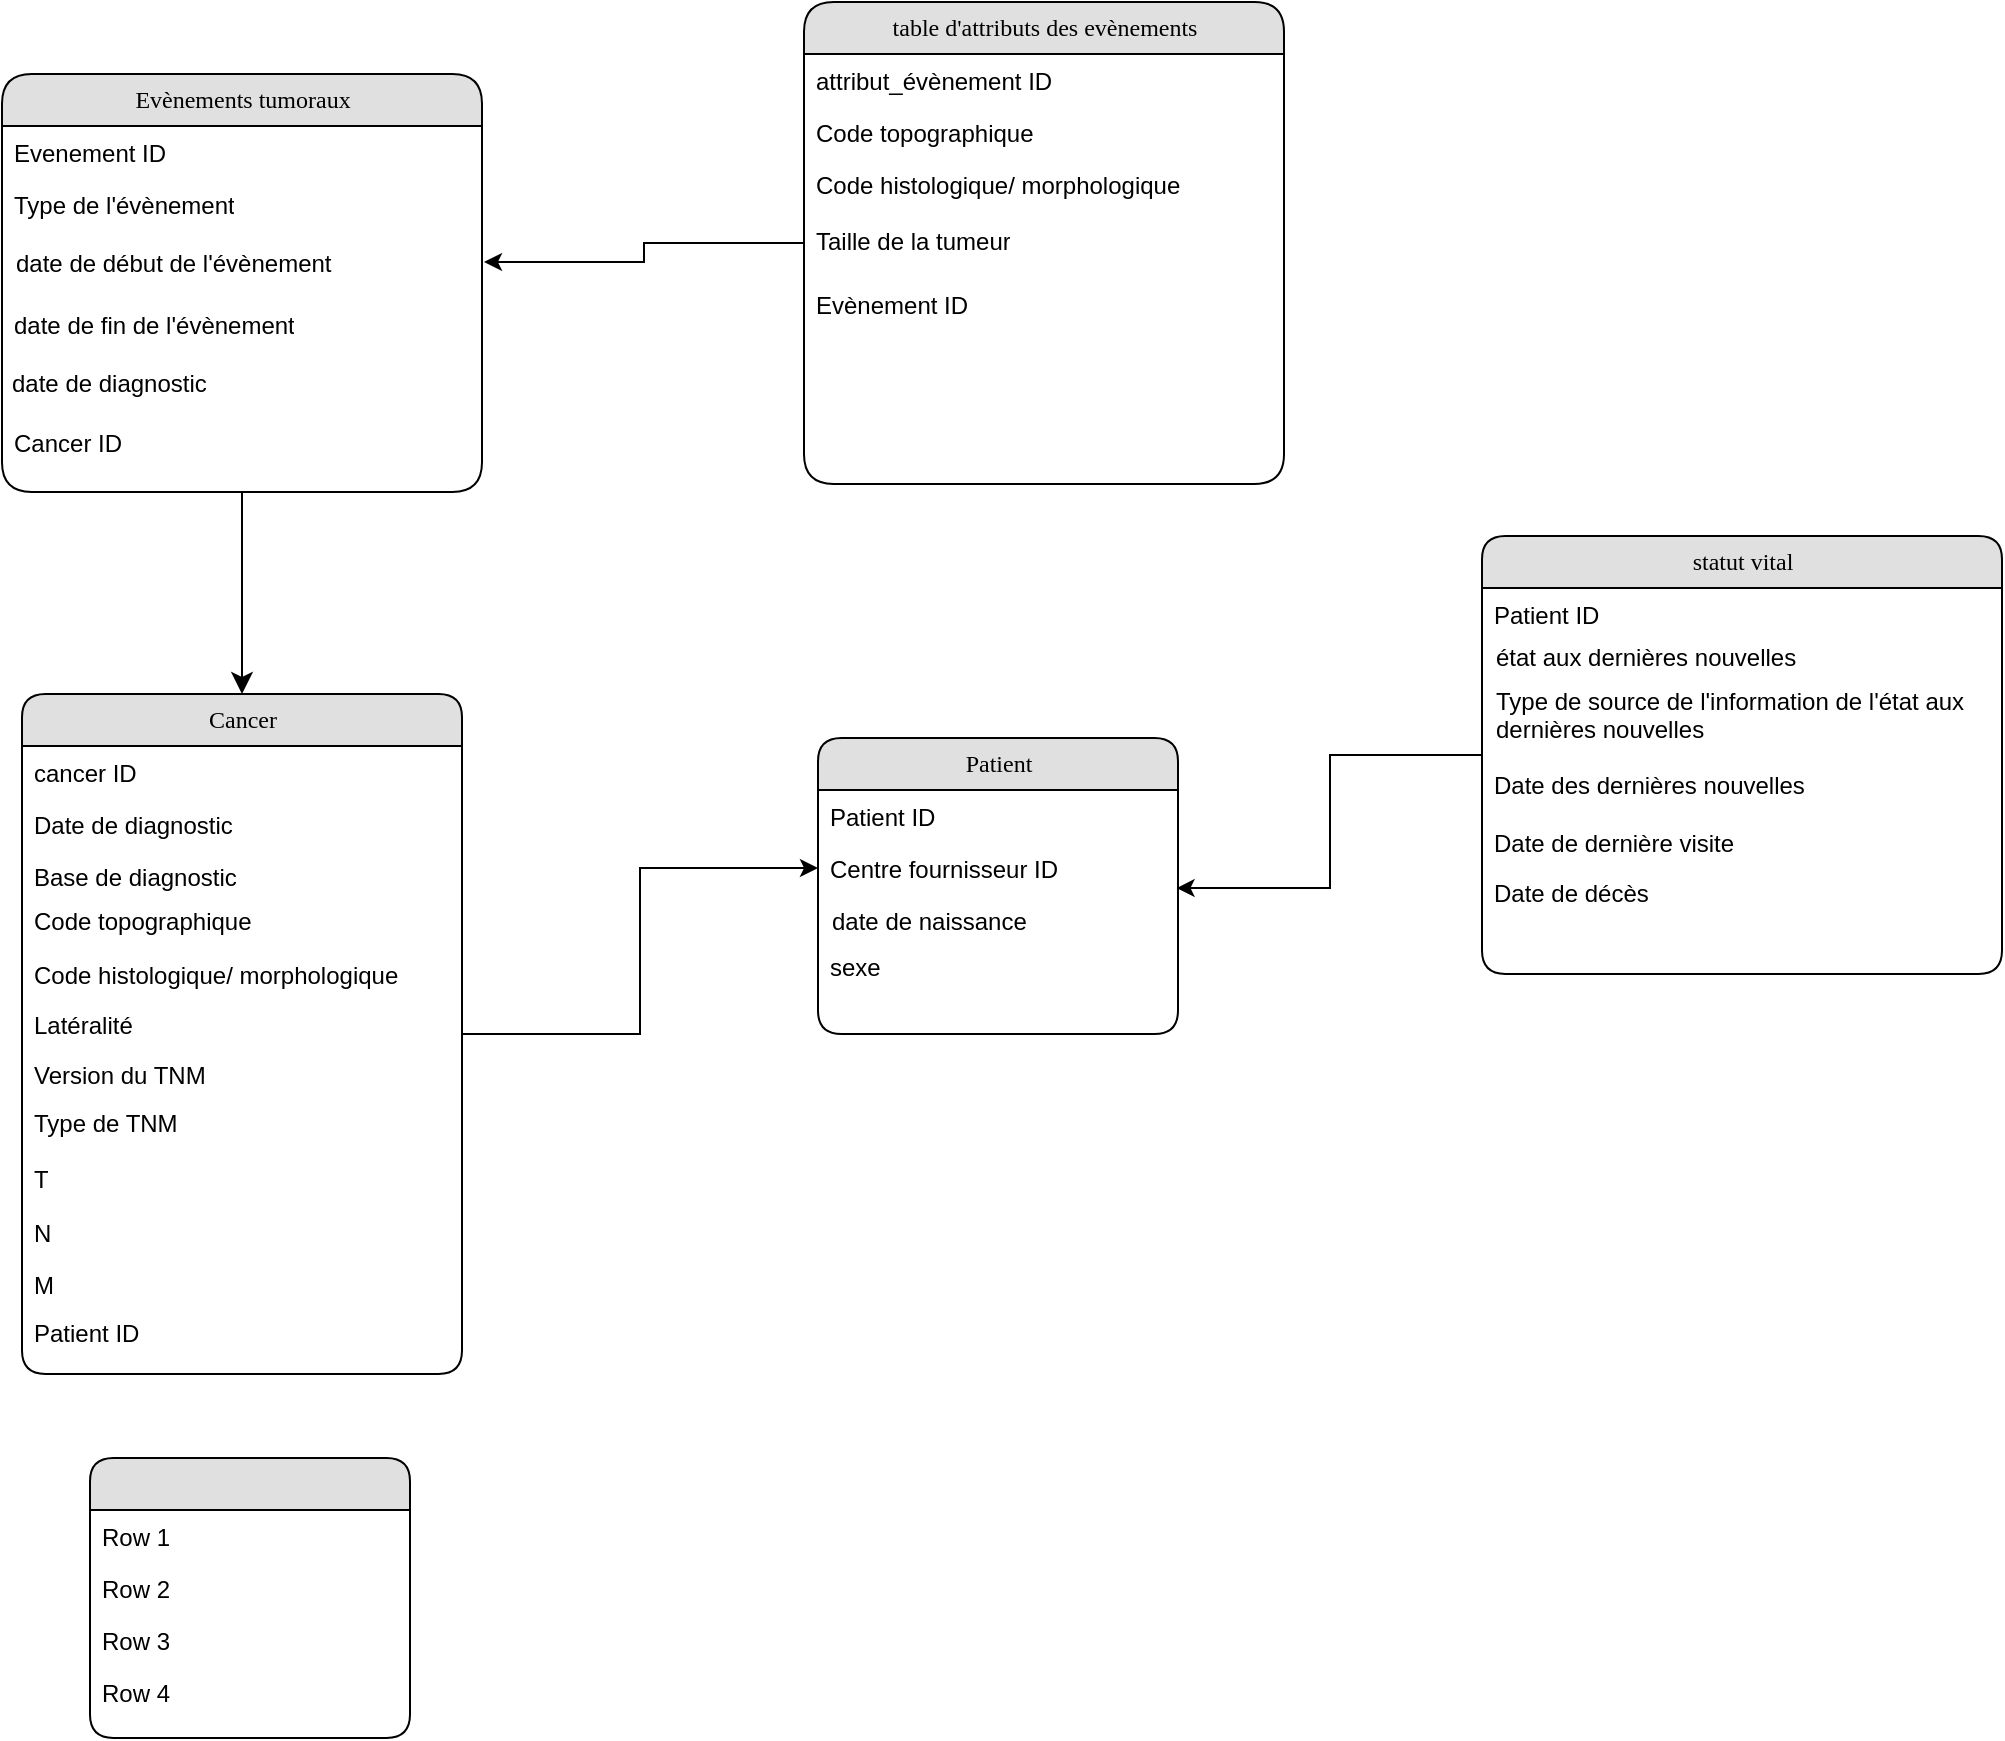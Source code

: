 <mxfile version="21.6.3" type="github">
  <diagram name="Page-1" id="5d7acffa-a066-3a61-03fe-96351882024d">
    <mxGraphModel dx="684" dy="1302" grid="1" gridSize="10" guides="1" tooltips="1" connect="1" arrows="1" fold="1" page="1" pageScale="1" pageWidth="1100" pageHeight="850" background="#ffffff" math="0" shadow="0">
      <root>
        <mxCell id="0" />
        <mxCell id="1" parent="0" />
        <mxCell id="21ea969265ad0168-6" value="Evènements tumoraux" style="swimlane;html=1;fontStyle=0;childLayout=stackLayout;horizontal=1;startSize=26;fillColor=#e0e0e0;horizontalStack=0;resizeParent=1;resizeLast=0;collapsible=1;marginBottom=0;swimlaneFillColor=#ffffff;align=center;rounded=1;shadow=0;comic=0;labelBackgroundColor=none;strokeWidth=1;fontFamily=Verdana;fontSize=12;arcSize=19;" parent="1" vertex="1">
          <mxGeometry x="90" y="-40" width="240" height="209" as="geometry" />
        </mxCell>
        <mxCell id="21ea969265ad0168-7" value="Evenement ID" style="text;html=1;strokeColor=none;fillColor=none;spacingLeft=4;spacingRight=4;whiteSpace=wrap;overflow=hidden;rotatable=0;points=[[0,0.5],[1,0.5]];portConstraint=eastwest;" parent="21ea969265ad0168-6" vertex="1">
          <mxGeometry y="26" width="240" height="26" as="geometry" />
        </mxCell>
        <mxCell id="21ea969265ad0168-8" value="Type de l&#39;évènement" style="text;html=1;strokeColor=none;fillColor=none;spacingLeft=4;spacingRight=4;whiteSpace=wrap;overflow=hidden;rotatable=0;points=[[0,0.5],[1,0.5]];portConstraint=eastwest;" parent="21ea969265ad0168-6" vertex="1">
          <mxGeometry y="52" width="240" height="26" as="geometry" />
        </mxCell>
        <mxCell id="vioZyj1lwwjR6mVXsojO-16" style="edgeStyle=orthogonalEdgeStyle;rounded=0;orthogonalLoop=1;jettySize=auto;html=1;entryX=0;entryY=0.5;entryDx=0;entryDy=0;" edge="1" parent="1" source="21ea969265ad0168-14" target="21ea969265ad0168-24">
          <mxGeometry relative="1" as="geometry" />
        </mxCell>
        <mxCell id="21ea969265ad0168-14" value="Cancer" style="swimlane;html=1;fontStyle=0;childLayout=stackLayout;horizontal=1;startSize=26;fillColor=#e0e0e0;horizontalStack=0;resizeParent=1;resizeLast=0;collapsible=1;marginBottom=0;swimlaneFillColor=#ffffff;align=center;rounded=1;shadow=0;comic=0;labelBackgroundColor=none;strokeWidth=1;fontFamily=Verdana;fontSize=12" parent="1" vertex="1">
          <mxGeometry x="100" y="270" width="220" height="340" as="geometry" />
        </mxCell>
        <mxCell id="21ea969265ad0168-15" value="cancer ID" style="text;html=1;strokeColor=none;fillColor=none;spacingLeft=4;spacingRight=4;whiteSpace=wrap;overflow=hidden;rotatable=0;points=[[0,0.5],[1,0.5]];portConstraint=eastwest;" parent="21ea969265ad0168-14" vertex="1">
          <mxGeometry y="26" width="220" height="26" as="geometry" />
        </mxCell>
        <mxCell id="21ea969265ad0168-16" value="Date de diagnostic" style="text;html=1;strokeColor=none;fillColor=none;spacingLeft=4;spacingRight=4;whiteSpace=wrap;overflow=hidden;rotatable=0;points=[[0,0.5],[1,0.5]];portConstraint=eastwest;" parent="21ea969265ad0168-14" vertex="1">
          <mxGeometry y="52" width="220" height="26" as="geometry" />
        </mxCell>
        <mxCell id="21ea969265ad0168-17" value="Base de diagnostic" style="text;html=1;strokeColor=none;fillColor=none;spacingLeft=4;spacingRight=4;whiteSpace=wrap;overflow=hidden;rotatable=0;points=[[0,0.5],[1,0.5]];portConstraint=eastwest;" parent="21ea969265ad0168-14" vertex="1">
          <mxGeometry y="78" width="220" height="26" as="geometry" />
        </mxCell>
        <mxCell id="21ea969265ad0168-18" value="" style="swimlane;html=1;fontStyle=0;childLayout=stackLayout;horizontal=1;startSize=26;fillColor=#e0e0e0;horizontalStack=0;resizeParent=1;resizeLast=0;collapsible=1;marginBottom=0;swimlaneFillColor=#ffffff;align=center;rounded=1;shadow=0;comic=0;labelBackgroundColor=none;strokeWidth=1;fontFamily=Verdana;fontSize=12" parent="1" vertex="1">
          <mxGeometry x="134" y="652" width="160" height="140" as="geometry" />
        </mxCell>
        <mxCell id="21ea969265ad0168-19" value="Row 1" style="text;html=1;strokeColor=none;fillColor=none;spacingLeft=4;spacingRight=4;whiteSpace=wrap;overflow=hidden;rotatable=0;points=[[0,0.5],[1,0.5]];portConstraint=eastwest;" parent="21ea969265ad0168-18" vertex="1">
          <mxGeometry y="26" width="160" height="26" as="geometry" />
        </mxCell>
        <mxCell id="21ea969265ad0168-20" value="Row 2" style="text;html=1;strokeColor=none;fillColor=none;spacingLeft=4;spacingRight=4;whiteSpace=wrap;overflow=hidden;rotatable=0;points=[[0,0.5],[1,0.5]];portConstraint=eastwest;" parent="21ea969265ad0168-18" vertex="1">
          <mxGeometry y="52" width="160" height="26" as="geometry" />
        </mxCell>
        <mxCell id="21ea969265ad0168-51" value="Row 3" style="text;html=1;strokeColor=none;fillColor=none;spacingLeft=4;spacingRight=4;whiteSpace=wrap;overflow=hidden;rotatable=0;points=[[0,0.5],[1,0.5]];portConstraint=eastwest;" parent="21ea969265ad0168-18" vertex="1">
          <mxGeometry y="78" width="160" height="26" as="geometry" />
        </mxCell>
        <mxCell id="21ea969265ad0168-21" value="Row 4" style="text;html=1;strokeColor=none;fillColor=none;spacingLeft=4;spacingRight=4;whiteSpace=wrap;overflow=hidden;rotatable=0;points=[[0,0.5],[1,0.5]];portConstraint=eastwest;" parent="21ea969265ad0168-18" vertex="1">
          <mxGeometry y="104" width="160" height="26" as="geometry" />
        </mxCell>
        <mxCell id="21ea969265ad0168-22" value="Patient" style="swimlane;html=1;fontStyle=0;childLayout=stackLayout;horizontal=1;startSize=26;fillColor=#e0e0e0;horizontalStack=0;resizeParent=1;resizeLast=0;collapsible=1;marginBottom=0;swimlaneFillColor=#ffffff;align=center;rounded=1;shadow=0;comic=0;labelBackgroundColor=none;strokeWidth=1;fontFamily=Verdana;fontSize=12" parent="1" vertex="1">
          <mxGeometry x="498" y="292" width="180" height="148" as="geometry" />
        </mxCell>
        <mxCell id="21ea969265ad0168-23" value="Patient ID" style="text;html=1;strokeColor=none;fillColor=none;spacingLeft=4;spacingRight=4;whiteSpace=wrap;overflow=hidden;rotatable=0;points=[[0,0.5],[1,0.5]];portConstraint=eastwest;" parent="21ea969265ad0168-22" vertex="1">
          <mxGeometry y="26" width="180" height="26" as="geometry" />
        </mxCell>
        <mxCell id="21ea969265ad0168-24" value="Centre fournisseur ID" style="text;html=1;strokeColor=none;fillColor=none;spacingLeft=4;spacingRight=4;whiteSpace=wrap;overflow=hidden;rotatable=0;points=[[0,0.5],[1,0.5]];portConstraint=eastwest;" parent="21ea969265ad0168-22" vertex="1">
          <mxGeometry y="52" width="180" height="26" as="geometry" />
        </mxCell>
        <mxCell id="21ea969265ad0168-36" style="edgeStyle=orthogonalEdgeStyle;html=1;labelBackgroundColor=none;startFill=0;startSize=8;endFill=1;endSize=8;fontFamily=Verdana;fontSize=12;" parent="1" source="21ea969265ad0168-6" target="21ea969265ad0168-14" edge="1">
          <mxGeometry relative="1" as="geometry" />
        </mxCell>
        <mxCell id="vioZyj1lwwjR6mVXsojO-1" value="date de naissance" style="text;html=1;strokeColor=none;fillColor=none;spacingLeft=4;spacingRight=4;whiteSpace=wrap;overflow=hidden;rotatable=0;points=[[0,0.5],[1,0.5]];portConstraint=eastwest;" vertex="1" parent="1">
          <mxGeometry x="499" y="370" width="160" height="26" as="geometry" />
        </mxCell>
        <mxCell id="vioZyj1lwwjR6mVXsojO-2" value="sexe" style="text;html=1;strokeColor=none;fillColor=none;spacingLeft=4;spacingRight=4;whiteSpace=wrap;overflow=hidden;rotatable=0;points=[[0,0.5],[1,0.5]];portConstraint=eastwest;" vertex="1" parent="1">
          <mxGeometry x="498" y="393" width="160" height="26" as="geometry" />
        </mxCell>
        <mxCell id="vioZyj1lwwjR6mVXsojO-14" style="edgeStyle=orthogonalEdgeStyle;rounded=0;orthogonalLoop=1;jettySize=auto;html=1;entryX=0.996;entryY=0.885;entryDx=0;entryDy=0;entryPerimeter=0;" edge="1" parent="1" source="vioZyj1lwwjR6mVXsojO-6" target="21ea969265ad0168-24">
          <mxGeometry relative="1" as="geometry" />
        </mxCell>
        <mxCell id="vioZyj1lwwjR6mVXsojO-6" value="statut vital" style="swimlane;html=1;fontStyle=0;childLayout=stackLayout;horizontal=1;startSize=26;fillColor=#e0e0e0;horizontalStack=0;resizeParent=1;resizeLast=0;collapsible=1;marginBottom=0;swimlaneFillColor=#ffffff;align=center;rounded=1;shadow=0;comic=0;labelBackgroundColor=none;strokeWidth=1;fontFamily=Verdana;fontSize=12" vertex="1" parent="1">
          <mxGeometry x="830" y="191" width="260" height="219" as="geometry" />
        </mxCell>
        <mxCell id="vioZyj1lwwjR6mVXsojO-7" value="Patient ID" style="text;html=1;strokeColor=none;fillColor=none;spacingLeft=4;spacingRight=4;whiteSpace=wrap;overflow=hidden;rotatable=0;points=[[0,0.5],[1,0.5]];portConstraint=eastwest;" vertex="1" parent="vioZyj1lwwjR6mVXsojO-6">
          <mxGeometry y="26" width="260" height="26" as="geometry" />
        </mxCell>
        <mxCell id="vioZyj1lwwjR6mVXsojO-9" value="état aux dernières nouvelles" style="text;html=1;strokeColor=none;fillColor=none;spacingLeft=4;spacingRight=4;whiteSpace=wrap;overflow=hidden;rotatable=0;points=[[0,0.5],[1,0.5]];portConstraint=eastwest;" vertex="1" parent="1">
          <mxGeometry x="831" y="238" width="180" height="26" as="geometry" />
        </mxCell>
        <mxCell id="vioZyj1lwwjR6mVXsojO-10" value="Type de source de l&#39;information de l&#39;état aux dernières nouvelles&amp;nbsp;" style="text;html=1;strokeColor=none;fillColor=none;spacingLeft=4;spacingRight=4;whiteSpace=wrap;overflow=hidden;rotatable=0;points=[[0,0.5],[1,0.5]];portConstraint=eastwest;" vertex="1" parent="1">
          <mxGeometry x="831" y="260" width="259" height="40" as="geometry" />
        </mxCell>
        <mxCell id="vioZyj1lwwjR6mVXsojO-11" value="Date des dernières nouvelles" style="text;html=1;strokeColor=none;fillColor=none;spacingLeft=4;spacingRight=4;whiteSpace=wrap;overflow=hidden;rotatable=0;points=[[0,0.5],[1,0.5]];portConstraint=eastwest;" vertex="1" parent="1">
          <mxGeometry x="830" y="302" width="180" height="26" as="geometry" />
        </mxCell>
        <mxCell id="vioZyj1lwwjR6mVXsojO-12" value="Date de dernière visite" style="text;html=1;strokeColor=none;fillColor=none;spacingLeft=4;spacingRight=4;whiteSpace=wrap;overflow=hidden;rotatable=0;points=[[0,0.5],[1,0.5]];portConstraint=eastwest;" vertex="1" parent="1">
          <mxGeometry x="830" y="331" width="180" height="26" as="geometry" />
        </mxCell>
        <mxCell id="vioZyj1lwwjR6mVXsojO-13" value="Date de décès" style="text;html=1;strokeColor=none;fillColor=none;spacingLeft=4;spacingRight=4;whiteSpace=wrap;overflow=hidden;rotatable=0;points=[[0,0.5],[1,0.5]];portConstraint=eastwest;" vertex="1" parent="1">
          <mxGeometry x="830" y="356" width="180" height="26" as="geometry" />
        </mxCell>
        <mxCell id="vioZyj1lwwjR6mVXsojO-17" value="Code topographique" style="text;html=1;strokeColor=none;fillColor=none;spacingLeft=4;spacingRight=4;whiteSpace=wrap;overflow=hidden;rotatable=0;points=[[0,0.5],[1,0.5]];portConstraint=eastwest;" vertex="1" parent="1">
          <mxGeometry x="100" y="370" width="220" height="26" as="geometry" />
        </mxCell>
        <mxCell id="vioZyj1lwwjR6mVXsojO-18" value="Code histologique/ morphologique" style="text;html=1;strokeColor=none;fillColor=none;spacingLeft=4;spacingRight=4;whiteSpace=wrap;overflow=hidden;rotatable=0;points=[[0,0.5],[1,0.5]];portConstraint=eastwest;" vertex="1" parent="1">
          <mxGeometry x="100" y="397" width="220" height="26" as="geometry" />
        </mxCell>
        <mxCell id="vioZyj1lwwjR6mVXsojO-19" value="Latéralité" style="text;html=1;strokeColor=none;fillColor=none;spacingLeft=4;spacingRight=4;whiteSpace=wrap;overflow=hidden;rotatable=0;points=[[0,0.5],[1,0.5]];portConstraint=eastwest;" vertex="1" parent="1">
          <mxGeometry x="100" y="422" width="220" height="26" as="geometry" />
        </mxCell>
        <mxCell id="vioZyj1lwwjR6mVXsojO-20" value="Version du TNM" style="text;html=1;strokeColor=none;fillColor=none;spacingLeft=4;spacingRight=4;whiteSpace=wrap;overflow=hidden;rotatable=0;points=[[0,0.5],[1,0.5]];portConstraint=eastwest;" vertex="1" parent="1">
          <mxGeometry x="100" y="447" width="220" height="26" as="geometry" />
        </mxCell>
        <mxCell id="vioZyj1lwwjR6mVXsojO-21" value="Type de TNM" style="text;html=1;strokeColor=none;fillColor=none;spacingLeft=4;spacingRight=4;whiteSpace=wrap;overflow=hidden;rotatable=0;points=[[0,0.5],[1,0.5]];portConstraint=eastwest;" vertex="1" parent="1">
          <mxGeometry x="100" y="471" width="220" height="26" as="geometry" />
        </mxCell>
        <mxCell id="vioZyj1lwwjR6mVXsojO-22" value="T" style="text;html=1;strokeColor=none;fillColor=none;spacingLeft=4;spacingRight=4;whiteSpace=wrap;overflow=hidden;rotatable=0;points=[[0,0.5],[1,0.5]];portConstraint=eastwest;" vertex="1" parent="1">
          <mxGeometry x="100" y="499" width="220" height="26" as="geometry" />
        </mxCell>
        <mxCell id="vioZyj1lwwjR6mVXsojO-23" value="N" style="text;html=1;strokeColor=none;fillColor=none;spacingLeft=4;spacingRight=4;whiteSpace=wrap;overflow=hidden;rotatable=0;points=[[0,0.5],[1,0.5]];portConstraint=eastwest;" vertex="1" parent="1">
          <mxGeometry x="100" y="526" width="220" height="26" as="geometry" />
        </mxCell>
        <mxCell id="vioZyj1lwwjR6mVXsojO-24" value="M" style="text;html=1;strokeColor=none;fillColor=none;spacingLeft=4;spacingRight=4;whiteSpace=wrap;overflow=hidden;rotatable=0;points=[[0,0.5],[1,0.5]];portConstraint=eastwest;" vertex="1" parent="1">
          <mxGeometry x="100" y="552" width="220" height="26" as="geometry" />
        </mxCell>
        <mxCell id="vioZyj1lwwjR6mVXsojO-27" value="date de début de l&#39;évènement" style="text;html=1;strokeColor=none;fillColor=none;spacingLeft=4;spacingRight=4;whiteSpace=wrap;overflow=hidden;rotatable=0;points=[[0,0.5],[1,0.5]];portConstraint=eastwest;" vertex="1" parent="1">
          <mxGeometry x="91" y="41" width="240" height="26" as="geometry" />
        </mxCell>
        <mxCell id="vioZyj1lwwjR6mVXsojO-28" value="Patient ID" style="text;html=1;strokeColor=none;fillColor=none;spacingLeft=4;spacingRight=4;whiteSpace=wrap;overflow=hidden;rotatable=0;points=[[0,0.5],[1,0.5]];portConstraint=eastwest;" vertex="1" parent="1">
          <mxGeometry x="100" y="576" width="220" height="26" as="geometry" />
        </mxCell>
        <mxCell id="vioZyj1lwwjR6mVXsojO-35" style="edgeStyle=orthogonalEdgeStyle;rounded=0;orthogonalLoop=1;jettySize=auto;html=1;entryX=1;entryY=0.5;entryDx=0;entryDy=0;" edge="1" parent="1" source="vioZyj1lwwjR6mVXsojO-29" target="vioZyj1lwwjR6mVXsojO-27">
          <mxGeometry relative="1" as="geometry" />
        </mxCell>
        <mxCell id="vioZyj1lwwjR6mVXsojO-29" value="table d&#39;attributs des evènements" style="swimlane;html=1;fontStyle=0;childLayout=stackLayout;horizontal=1;startSize=26;fillColor=#e0e0e0;horizontalStack=0;resizeParent=1;resizeLast=0;collapsible=1;marginBottom=0;swimlaneFillColor=#ffffff;align=center;rounded=1;shadow=0;comic=0;labelBackgroundColor=none;strokeWidth=1;fontFamily=Verdana;fontSize=12;arcSize=19;" vertex="1" parent="1">
          <mxGeometry x="491" y="-76" width="240" height="241" as="geometry" />
        </mxCell>
        <mxCell id="vioZyj1lwwjR6mVXsojO-30" value="attribut_évènement ID" style="text;html=1;strokeColor=none;fillColor=none;spacingLeft=4;spacingRight=4;whiteSpace=wrap;overflow=hidden;rotatable=0;points=[[0,0.5],[1,0.5]];portConstraint=eastwest;" vertex="1" parent="vioZyj1lwwjR6mVXsojO-29">
          <mxGeometry y="26" width="240" height="26" as="geometry" />
        </mxCell>
        <mxCell id="vioZyj1lwwjR6mVXsojO-31" value="Code topographique" style="text;html=1;strokeColor=none;fillColor=none;spacingLeft=4;spacingRight=4;whiteSpace=wrap;overflow=hidden;rotatable=0;points=[[0,0.5],[1,0.5]];portConstraint=eastwest;" vertex="1" parent="vioZyj1lwwjR6mVXsojO-29">
          <mxGeometry y="52" width="240" height="26" as="geometry" />
        </mxCell>
        <mxCell id="vioZyj1lwwjR6mVXsojO-36" value="Code histologique/ morphologique" style="text;html=1;strokeColor=none;fillColor=none;spacingLeft=4;spacingRight=4;whiteSpace=wrap;overflow=hidden;rotatable=0;points=[[0,0.5],[1,0.5]];portConstraint=eastwest;" vertex="1" parent="vioZyj1lwwjR6mVXsojO-29">
          <mxGeometry y="78" width="240" height="26" as="geometry" />
        </mxCell>
        <mxCell id="vioZyj1lwwjR6mVXsojO-32" value="date de fin de l&#39;évènement" style="text;html=1;strokeColor=none;fillColor=none;spacingLeft=4;spacingRight=4;whiteSpace=wrap;overflow=hidden;rotatable=0;points=[[0,0.5],[1,0.5]];portConstraint=eastwest;" vertex="1" parent="1">
          <mxGeometry x="90" y="72" width="240" height="26" as="geometry" />
        </mxCell>
        <mxCell id="vioZyj1lwwjR6mVXsojO-33" value="Cancer ID" style="text;html=1;strokeColor=none;fillColor=none;spacingLeft=4;spacingRight=4;whiteSpace=wrap;overflow=hidden;rotatable=0;points=[[0,0.5],[1,0.5]];portConstraint=eastwest;" vertex="1" parent="1">
          <mxGeometry x="90" y="131" width="240" height="26" as="geometry" />
        </mxCell>
        <mxCell id="vioZyj1lwwjR6mVXsojO-34" value="date de diagnostic" style="text;html=1;strokeColor=none;fillColor=none;spacingLeft=4;spacingRight=4;whiteSpace=wrap;overflow=hidden;rotatable=0;points=[[0,0.5],[1,0.5]];portConstraint=eastwest;" vertex="1" parent="1">
          <mxGeometry x="89" y="101" width="240" height="26" as="geometry" />
        </mxCell>
        <mxCell id="vioZyj1lwwjR6mVXsojO-37" value="Taille de la tumeur" style="text;html=1;strokeColor=none;fillColor=none;spacingLeft=4;spacingRight=4;whiteSpace=wrap;overflow=hidden;rotatable=0;points=[[0,0.5],[1,0.5]];portConstraint=eastwest;" vertex="1" parent="1">
          <mxGeometry x="491" y="30" width="240" height="26" as="geometry" />
        </mxCell>
        <mxCell id="vioZyj1lwwjR6mVXsojO-38" value="Evènement ID" style="text;html=1;strokeColor=none;fillColor=none;spacingLeft=4;spacingRight=4;whiteSpace=wrap;overflow=hidden;rotatable=0;points=[[0,0.5],[1,0.5]];portConstraint=eastwest;" vertex="1" parent="1">
          <mxGeometry x="491" y="62" width="240" height="27" as="geometry" />
        </mxCell>
      </root>
    </mxGraphModel>
  </diagram>
</mxfile>
